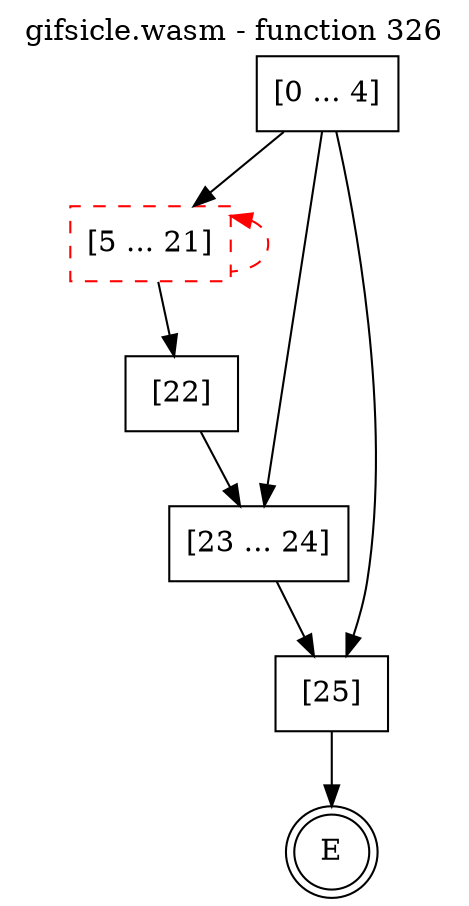 digraph finite_state_machine {
    label = "gifsicle.wasm - function 326"
    labelloc =  t
    labelfontsize = 16
    labelfontcolor = black
    labelfontname = "Helvetica"
    node [shape = doublecircle]; E ;
    node [shape = box];
    node [shape=box, color=black, style=solid] 0[label="[0 ... 4]"]
    node [shape=box, color=red, style=dashed] 5[label="[5 ... 21]"]
    node [shape=box, color=black, style=solid] 22[label="[22]"]
    node [shape=box, color=black, style=solid] 23[label="[23 ... 24]"]
    node [shape=box, color=black, style=solid] 25[label="[25]"]
    0 -> 5;
    0 -> 23;
    0 -> 25;
    5 -> 22;
    5 -> 5[style="dashed" color="red" dir=back];
    22 -> 23;
    23 -> 25;
    25 -> E;
}
